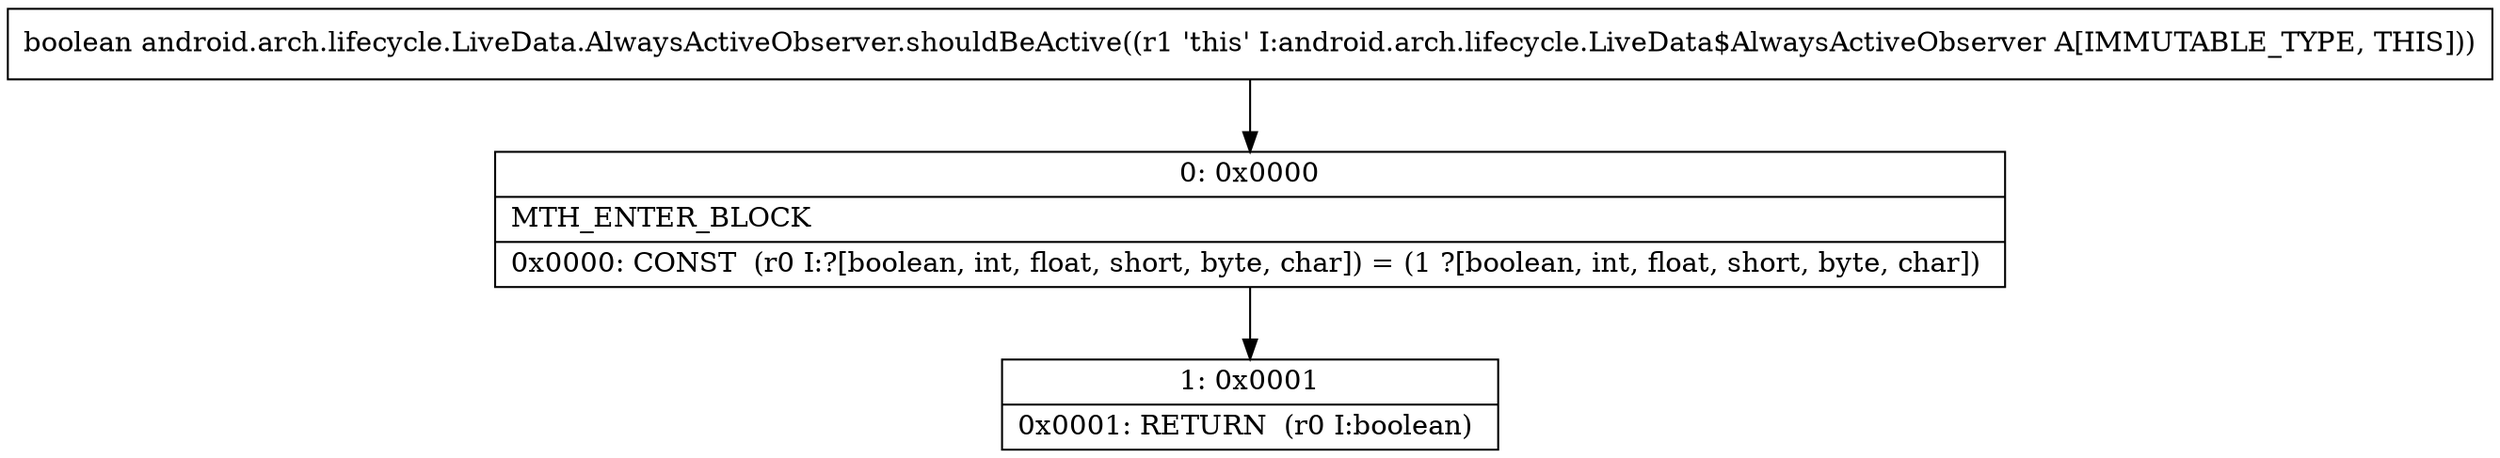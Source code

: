 digraph "CFG forandroid.arch.lifecycle.LiveData.AlwaysActiveObserver.shouldBeActive()Z" {
Node_0 [shape=record,label="{0\:\ 0x0000|MTH_ENTER_BLOCK\l|0x0000: CONST  (r0 I:?[boolean, int, float, short, byte, char]) = (1 ?[boolean, int, float, short, byte, char]) \l}"];
Node_1 [shape=record,label="{1\:\ 0x0001|0x0001: RETURN  (r0 I:boolean) \l}"];
MethodNode[shape=record,label="{boolean android.arch.lifecycle.LiveData.AlwaysActiveObserver.shouldBeActive((r1 'this' I:android.arch.lifecycle.LiveData$AlwaysActiveObserver A[IMMUTABLE_TYPE, THIS])) }"];
MethodNode -> Node_0;
Node_0 -> Node_1;
}

